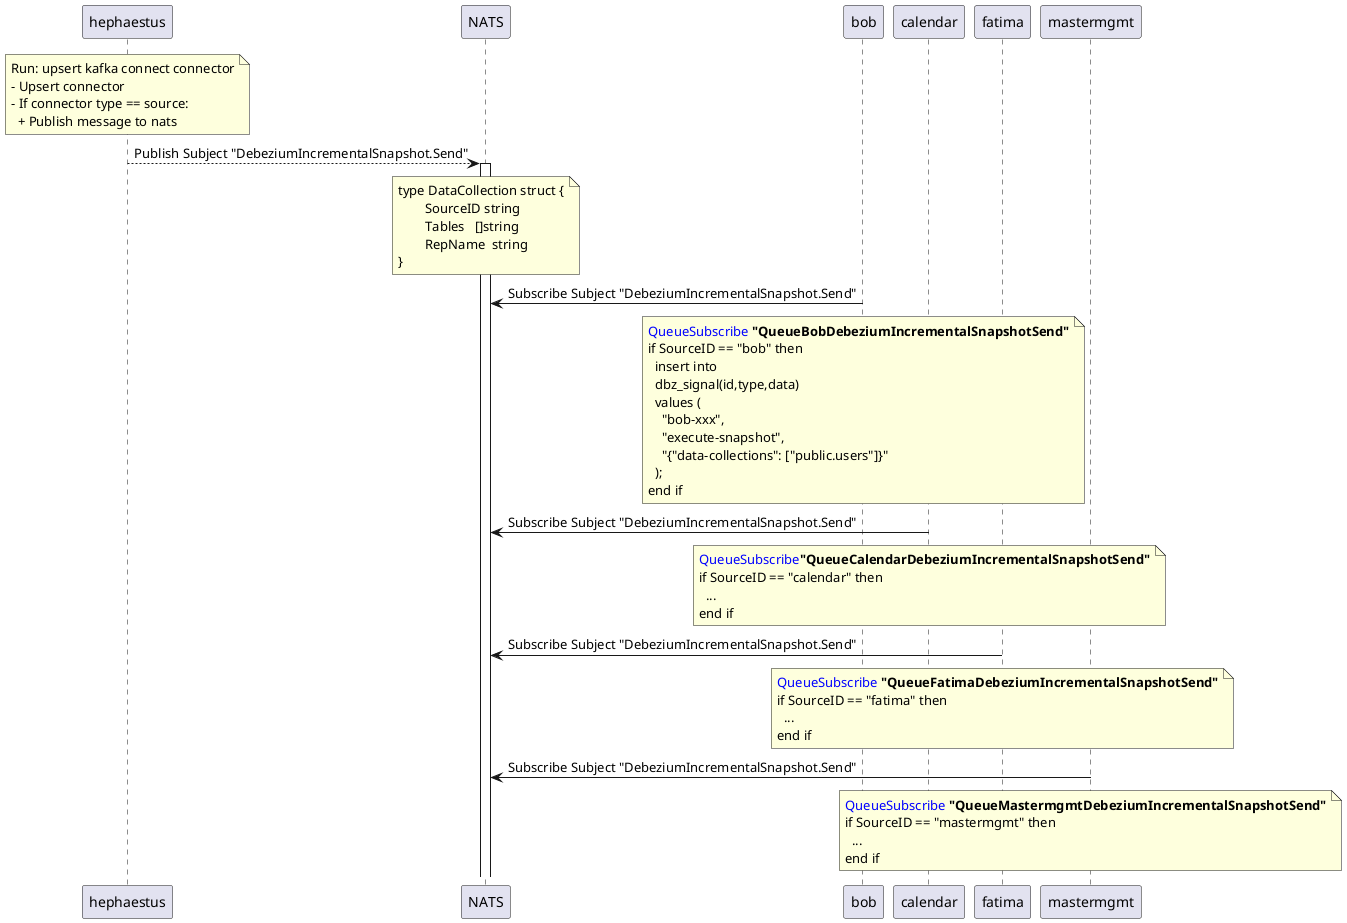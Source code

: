 @startuml
participant hephaestus as hephaestus order 1
participant NATS as nats order 2
participant bob as bob order 3
participant calendar as calendar order 3
participant fatima as fatima order 3
participant mastermgmt as mastermgmt order 3

note over hephaestus
Run: upsert kafka connect connector
- Upsert connector
- If connector type == source:
  + Publish message to nats
end note

hephaestus --> nats: Publish Subject "DebeziumIncrementalSnapshot.Send"
activate nats
note over nats
type DataCollection struct {
	SourceID string
	Tables   []string
	RepName  string
}
end note

bob -> nats: Subscribe Subject "DebeziumIncrementalSnapshot.Send"
note over bob
<font color=blue>QueueSubscribe</font><b> "QueueBobDebeziumIncrementalSnapshotSend"
if SourceID == "bob" then
  insert into 
  dbz_signal(id,type,data) 
  values (
    "bob-xxx",
    "execute-snapshot",
    "{"data-collections": ["public.users"]}"
  );
end if
end note

calendar -> nats: Subscribe Subject "DebeziumIncrementalSnapshot.Send"
note over calendar
<font color=blue>QueueSubscribe</font><b>"QueueCalendarDebeziumIncrementalSnapshotSend"
if SourceID == "calendar" then
  ...
end if
end note


fatima -> nats: Subscribe Subject "DebeziumIncrementalSnapshot.Send"
note over fatima
<font color=blue>QueueSubscribe</font><b> "QueueFatimaDebeziumIncrementalSnapshotSend"
if SourceID == "fatima" then
  ...
end if
end note


mastermgmt -> nats: Subscribe Subject "DebeziumIncrementalSnapshot.Send"
note over mastermgmt
<font color=blue>QueueSubscribe</font><b> "QueueMastermgmtDebeziumIncrementalSnapshotSend"
if SourceID == "mastermgmt" then
  ...
end if
end note
@enduml